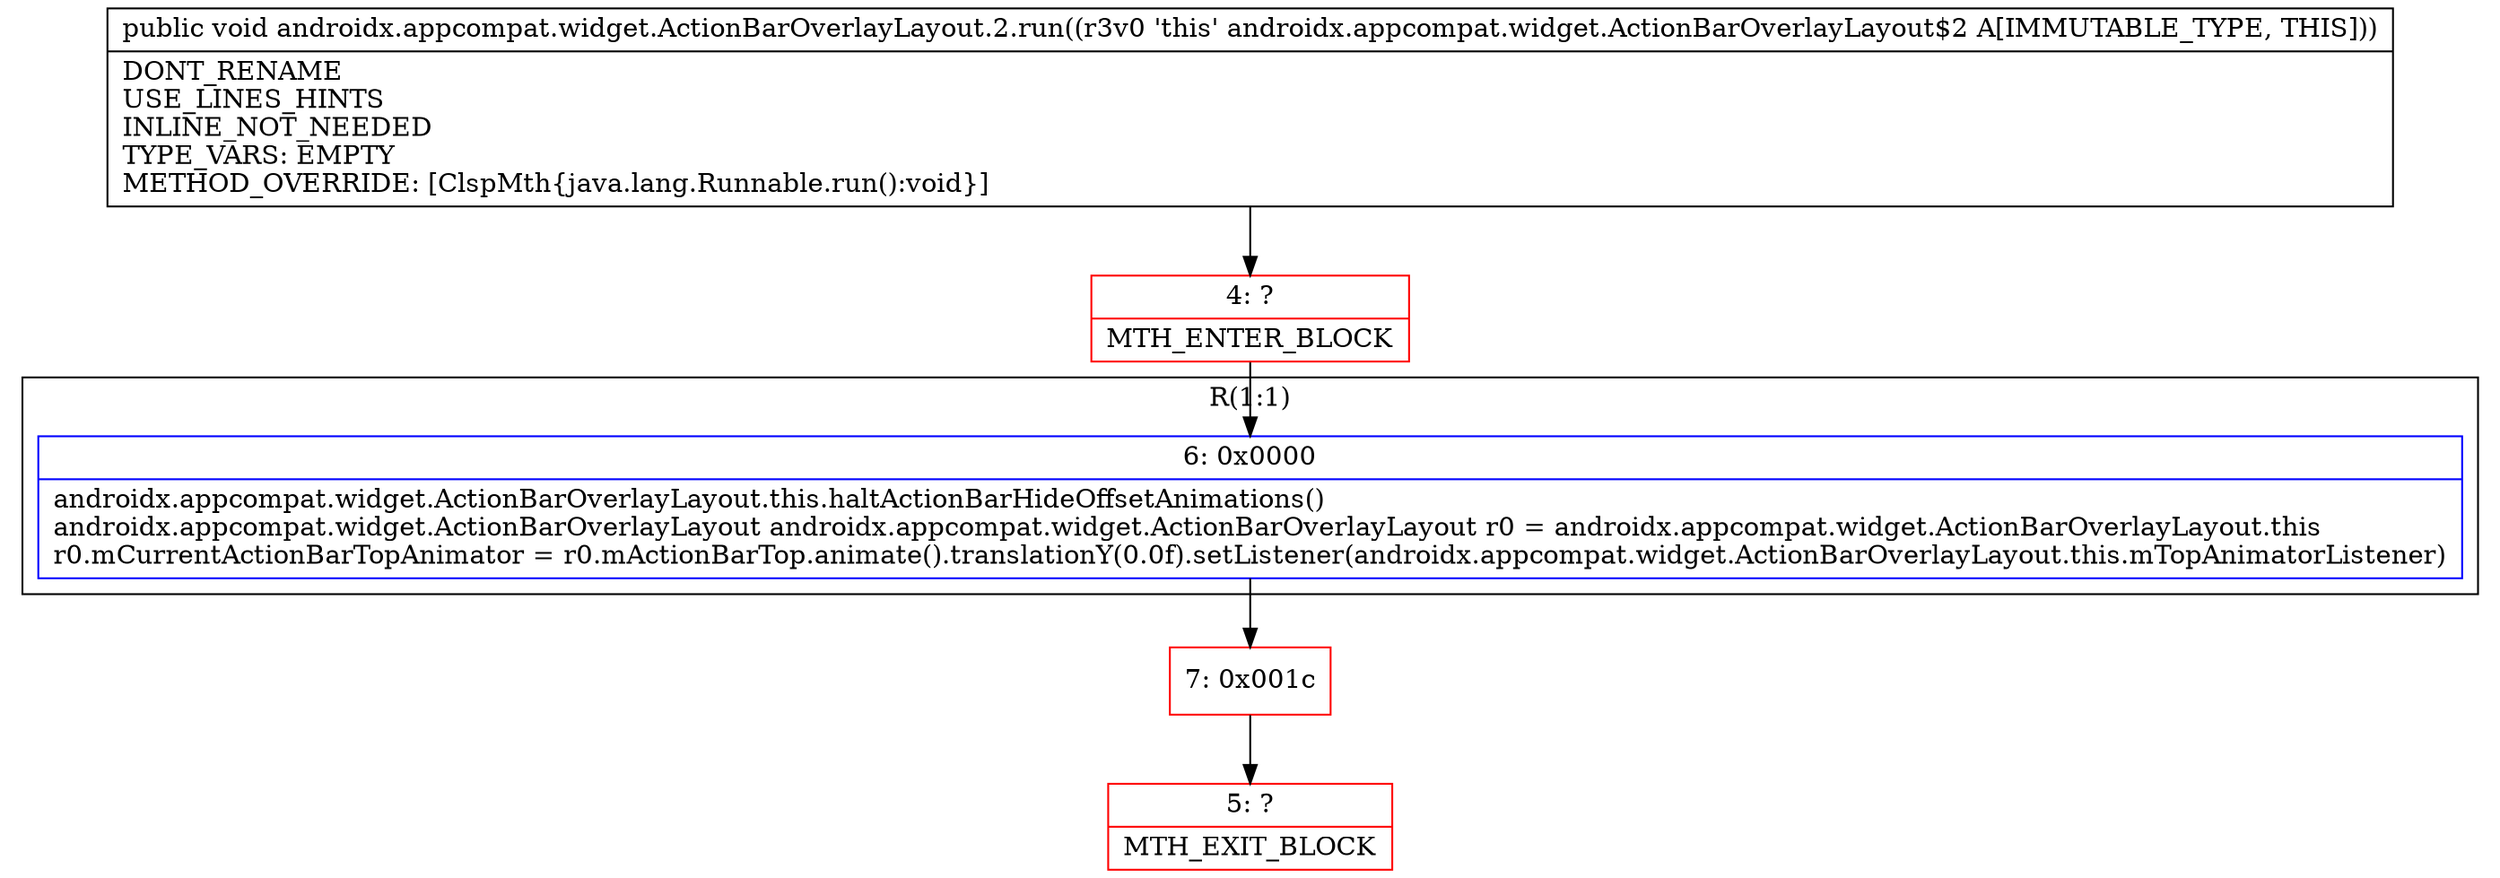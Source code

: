 digraph "CFG forandroidx.appcompat.widget.ActionBarOverlayLayout.2.run()V" {
subgraph cluster_Region_748722530 {
label = "R(1:1)";
node [shape=record,color=blue];
Node_6 [shape=record,label="{6\:\ 0x0000|androidx.appcompat.widget.ActionBarOverlayLayout.this.haltActionBarHideOffsetAnimations()\landroidx.appcompat.widget.ActionBarOverlayLayout androidx.appcompat.widget.ActionBarOverlayLayout r0 = androidx.appcompat.widget.ActionBarOverlayLayout.this\lr0.mCurrentActionBarTopAnimator = r0.mActionBarTop.animate().translationY(0.0f).setListener(androidx.appcompat.widget.ActionBarOverlayLayout.this.mTopAnimatorListener)\l}"];
}
Node_4 [shape=record,color=red,label="{4\:\ ?|MTH_ENTER_BLOCK\l}"];
Node_7 [shape=record,color=red,label="{7\:\ 0x001c}"];
Node_5 [shape=record,color=red,label="{5\:\ ?|MTH_EXIT_BLOCK\l}"];
MethodNode[shape=record,label="{public void androidx.appcompat.widget.ActionBarOverlayLayout.2.run((r3v0 'this' androidx.appcompat.widget.ActionBarOverlayLayout$2 A[IMMUTABLE_TYPE, THIS]))  | DONT_RENAME\lUSE_LINES_HINTS\lINLINE_NOT_NEEDED\lTYPE_VARS: EMPTY\lMETHOD_OVERRIDE: [ClspMth\{java.lang.Runnable.run():void\}]\l}"];
MethodNode -> Node_4;Node_6 -> Node_7;
Node_4 -> Node_6;
Node_7 -> Node_5;
}

